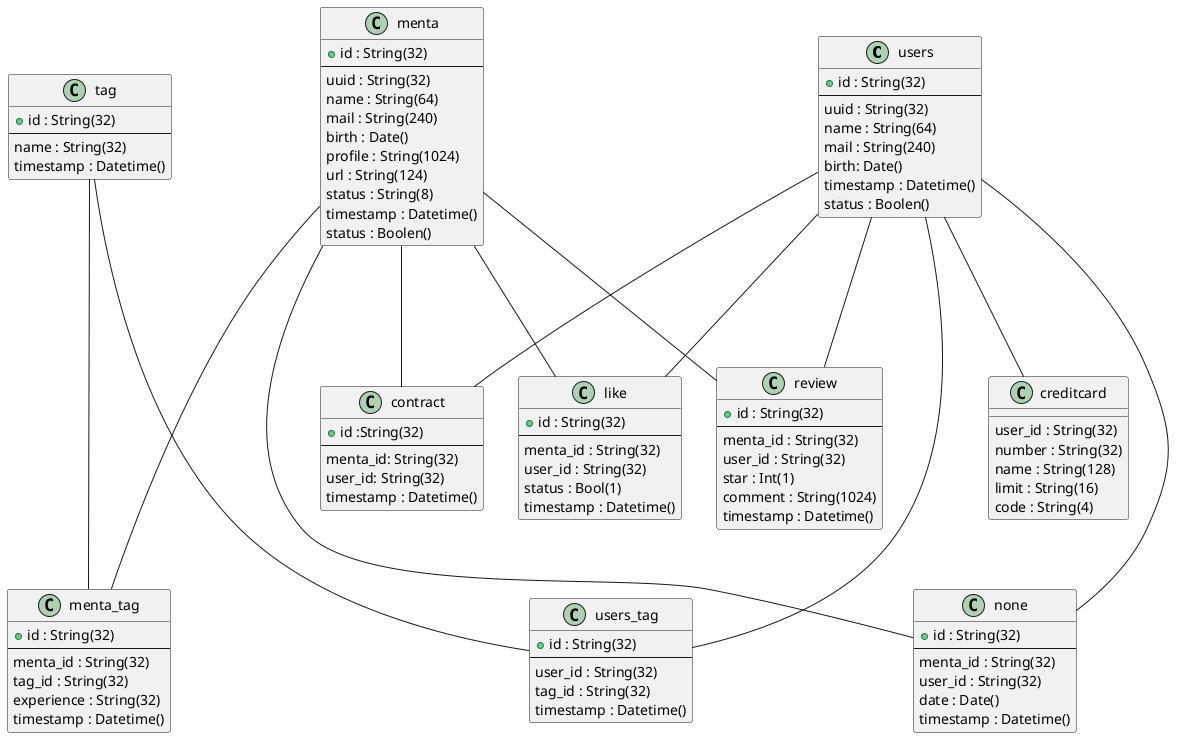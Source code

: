 @startuml ER

class users {
    + id : String(32)
    ---
    uuid : String(32)
    name : String(64)
    mail : String(240) 
    birth: Date()
    timestamp : Datetime()
    status : Boolen()
}
/'
    クライアント

    birth: 誕生日
    status: アカウントの有効状態
'/

class menta {
    + id : String(32)
    ---
    uuid : String(32)
    name : String(64)
    mail : String(240)
    birth : Date()
    profile : String(1024)
    url : String(124)
    status : String(8)
    timestamp : Datetime()
    status : Boolen()
}
/'
    メンター

    profile: ポートフォリオ
    url:  youtube url
    status: 有効状態
    
    終了条件をプロフィールに明示する
    完了せずに契約終了した場合返金処理
'/

class review {
    + id : String(32)
    ---
    menta_id : String(32)
    user_id : String(32)
    star : Int(1)
    comment : String(1024)
    timestamp : Datetime()
}

class tag {
    + id : String(32)
    ---
    name : String(32)
    timestamp : Datetime()
}
/'
    分野
'/

class users_tag {
    + id : String(32)
    ---
    user_id : String(32)
    tag_id : String(32)
    timestamp : Datetime()
}
/'
    userとタグの関連付け
'/  

class menta_tag {
    + id : String(32)
    ---
    menta_id : String(32)
    tag_id : String(32)
    experience : String(32)
    timestamp : Datetime()
}

class like {
    ' 契約前
    + id : String(32)
    ---
    menta_id : String(32)
    user_id : String(32)
    status : Bool(1)
    timestamp : Datetime()
}
/'
    契約前
    menta_id: サービス提供者
    user_id: 依頼者
    status: 1で有効0で無効
'/

class contract {
    + id :String(32)
    ---
    menta_id: String(32)
    user_id: String(32)
    timestamp : Datetime()
}
/'
    契約済み
'/

class none {
    + id : String(32)
    ---
    menta_id : String(32)
    user_id : String(32)
    date : Date()
    timestamp : Datetime()
}
/'
    noneされた人
    一か月表示しない
'/

class creditcard {
    user_id : String(32)
    number : String(32)
    name : String(128)
    limit : String(16)
    code : String(4)
}


users --- like
menta --- like
users --- contract
menta --- contract
users --- none
menta ---- none
tag ---- users_tag
tag ---- menta_tag
users ---- users_tag
menta --- menta_tag
users --- review
menta --- review
users --- creditcard
@enduml